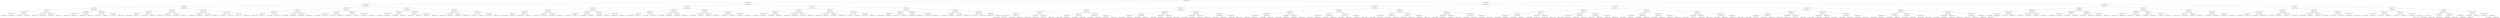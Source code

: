 digraph G{
668868678 [label="Node{data=[3698, 3698]}"]
668868678 -> 1250362225
1250362225 [label="Node{data=[3305, 3305]}"]
1250362225 -> 1136629003
1136629003 [label="Node{data=[2747, 2747]}"]
1136629003 -> 1927884209
1927884209 [label="Node{data=[2594, 2594]}"]
1927884209 -> 618921914
618921914 [label="Node{data=[2578, 2578]}"]
618921914 -> 1452141788
1452141788 [label="Node{data=[2570, 2570]}"]
1452141788 -> 1764043979
1764043979 [label="Node{data=[2566, 2566]}"]
1764043979 -> 1377435899
1377435899 [label="Node{data=[2564, 2564]}"]
1377435899 -> 1765747501
1765747501 [label="Node{data=[2563, 2563]}"]
1377435899 -> 1349374426
1349374426 [label="Node{data=[2565, 2565]}"]
1764043979 -> 275704936
275704936 [label="Node{data=[2568, 2568]}"]
275704936 -> 309406534
309406534 [label="Node{data=[2567, 2567]}"]
275704936 -> 34016358
34016358 [label="Node{data=[2569, 2569]}"]
1452141788 -> 1020980989
1020980989 [label="Node{data=[2574, 2574]}"]
1020980989 -> 1538279586
1538279586 [label="Node{data=[2572, 2572]}"]
1538279586 -> 1073771401
1073771401 [label="Node{data=[2571, 2571]}"]
1538279586 -> 2052994003
2052994003 [label="Node{data=[2573, 2573]}"]
1020980989 -> 286820195
286820195 [label="Node{data=[2576, 2576]}"]
286820195 -> 1211377850
1211377850 [label="Node{data=[2575, 2575]}"]
286820195 -> 191600142
191600142 [label="Node{data=[2577, 2577]}"]
618921914 -> 10550299
10550299 [label="Node{data=[2586, 2586]}"]
10550299 -> 1431716083
1431716083 [label="Node{data=[2582, 2582]}"]
1431716083 -> 1011798811
1011798811 [label="Node{data=[2580, 2580]}"]
1011798811 -> 1807939962
1807939962 [label="Node{data=[2579, 2579]}"]
1011798811 -> 1820688445
1820688445 [label="Node{data=[2581, 2581]}"]
1431716083 -> 196285574
196285574 [label="Node{data=[2584, 2584]}"]
196285574 -> 1102043360
1102043360 [label="Node{data=[2583, 2583]}"]
196285574 -> 1029369990
1029369990 [label="Node{data=[2585, 2585]}"]
10550299 -> 2099121016
2099121016 [label="Node{data=[2590, 2590]}"]
2099121016 -> 1847211897
1847211897 [label="Node{data=[2588, 2588]}"]
1847211897 -> 1364036226
1364036226 [label="Node{data=[2587, 2587]}"]
1847211897 -> 1006214893
1006214893 [label="Node{data=[2589, 2589]}"]
2099121016 -> 909186849
909186849 [label="Node{data=[2592, 2592]}"]
909186849 -> 154099553
154099553 [label="Node{data=[2591, 2591]}"]
909186849 -> 873192796
873192796 [label="Node{data=[2593, 2593]}"]
1927884209 -> 1139942342
1139942342 [label="Node{data=[2683, 2683]}"]
1139942342 -> 2101652614
2101652614 [label="Node{data=[2675, 2675]}"]
2101652614 -> 249770008
249770008 [label="Node{data=[2598, 2598]}"]
249770008 -> 1684602277
1684602277 [label="Node{data=[2596, 2596]}"]
1684602277 -> 920002301
920002301 [label="Node{data=[2595, 2595]}"]
1684602277 -> 1848554557
1848554557 [label="Node{data=[2597, 2597]}"]
249770008 -> 2044340752
2044340752 [label="Node{data=[2600, 2600]}"]
2044340752 -> 1526490459
1526490459 [label="Node{data=[2599, 2599]}"]
2044340752 -> 1557903631
1557903631 [label="Node{data=[2669, 2669]}"]
2101652614 -> 1196384757
1196384757 [label="Node{data=[2679, 2679]}"]
1196384757 -> 1877821862
1877821862 [label="Node{data=[2677, 2677]}"]
1877821862 -> 1451372477
1451372477 [label="Node{data=[2676, 2676]}"]
1877821862 -> 1460725667
1460725667 [label="Node{data=[2678, 2678]}"]
1196384757 -> 1802265725
1802265725 [label="Node{data=[2681, 2681]}"]
1802265725 -> 1858711759
1858711759 [label="Node{data=[2680, 2680]}"]
1802265725 -> 703694188
703694188 [label="Node{data=[2682, 2682]}"]
1139942342 -> 2030846478
2030846478 [label="Node{data=[2739, 2739]}"]
2030846478 -> 1900777182
1900777182 [label="Node{data=[2687, 2687]}"]
1900777182 -> 1378289648
1378289648 [label="Node{data=[2685, 2685]}"]
1378289648 -> 2010657341
2010657341 [label="Node{data=[2684, 2684]}"]
1378289648 -> 1826558714
1826558714 [label="Node{data=[2686, 2686]}"]
1900777182 -> 1104108737
1104108737 [label="Node{data=[2737, 2737]}"]
1104108737 -> 733858703
733858703 [label="Node{data=[2688, 2688]}"]
1104108737 -> 490888479
490888479 [label="Node{data=[2738, 2738]}"]
2030846478 -> 161399951
161399951 [label="Node{data=[2743, 2743]}"]
161399951 -> 848082985
848082985 [label="Node{data=[2741, 2741]}"]
848082985 -> 2007559236
2007559236 [label="Node{data=[2740, 2740]}"]
848082985 -> 2022571275
2022571275 [label="Node{data=[2742, 2742]}"]
161399951 -> 130610217
130610217 [label="Node{data=[2745, 2745]}"]
130610217 -> 1355962633
1355962633 [label="Node{data=[2744, 2744]}"]
130610217 -> 1621640603
1621640603 [label="Node{data=[2746, 2746]}"]
1136629003 -> 2010810656
2010810656 [label="Node{data=[3046, 3046]}"]
2010810656 -> 930304590
930304590 [label="Node{data=[2907, 2907]}"]
930304590 -> 1965772728
1965772728 [label="Node{data=[2805, 2805]}"]
1965772728 -> 1468876827
1468876827 [label="Node{data=[2751, 2751]}"]
1468876827 -> 1958561859
1958561859 [label="Node{data=[2749, 2749]}"]
1958561859 -> 1500612024
1500612024 [label="Node{data=[2748, 2748]}"]
1958561859 -> 1988646817
1988646817 [label="Node{data=[2750, 2750]}"]
1468876827 -> 1274549499
1274549499 [label="Node{data=[2753, 2753]}"]
1274549499 -> 1436136087
1436136087 [label="Node{data=[2752, 2752]}"]
1274549499 -> 1094105
1094105 [label="Node{data=[2754, 2754]}"]
1965772728 -> 881974053
881974053 [label="Node{data=[2886, 2886]}"]
881974053 -> 1061510784
1061510784 [label="Node{data=[2865, 2865]}"]
1061510784 -> 659578613
659578613 [label="Node{data=[2836, 2836]}"]
1061510784 -> 575389119
575389119 [label="Node{data=[2868, 2868]}"]
881974053 -> 406393376
406393376 [label="Node{data=[2905, 2905]}"]
406393376 -> 228454137
228454137 [label="Node{data=[2890, 2890]}"]
406393376 -> 681553481
681553481 [label="Node{data=[2906, 2906]}"]
930304590 -> 1472612512
1472612512 [label="Node{data=[2915, 2915]}"]
1472612512 -> 121563242
121563242 [label="Node{data=[2911, 2911]}"]
121563242 -> 1706439762
1706439762 [label="Node{data=[2909, 2909]}"]
1706439762 -> 814621515
814621515 [label="Node{data=[2908, 2908]}"]
1706439762 -> 1441328818
1441328818 [label="Node{data=[2910, 2910]}"]
121563242 -> 635777501
635777501 [label="Node{data=[2913, 2913]}"]
635777501 -> 1906677143
1906677143 [label="Node{data=[2912, 2912]}"]
635777501 -> 812672147
812672147 [label="Node{data=[2914, 2914]}"]
1472612512 -> 578785617
578785617 [label="Node{data=[2919, 2919]}"]
578785617 -> 781723418
781723418 [label="Node{data=[2917, 2917]}"]
781723418 -> 1934366323
1934366323 [label="Node{data=[2916, 2916]}"]
781723418 -> 1076605045
1076605045 [label="Node{data=[2918, 2918]}"]
578785617 -> 503338040
503338040 [label="Node{data=[3014, 3014]}"]
503338040 -> 1909395477
1909395477 [label="Node{data=[2977, 2977]}"]
503338040 -> 1646493649
1646493649 [label="Node{data=[3028, 3028]}"]
2010810656 -> 2140591096
2140591096 [label="Node{data=[3227, 3227]}"]
2140591096 -> 1672214950
1672214950 [label="Node{data=[3219, 3219]}"]
1672214950 -> 1785528958
1785528958 [label="Node{data=[3109, 3109]}"]
1785528958 -> 323564821
323564821 [label="Node{data=[3088, 3088]}"]
323564821 -> 1510550935
1510550935 [label="Node{data=[3056, 3056]}"]
323564821 -> 1716750777
1716750777 [label="Node{data=[3108, 3108]}"]
1785528958 -> 1689192959
1689192959 [label="Node{data=[3217, 3217]}"]
1689192959 -> 1041525218
1041525218 [label="Node{data=[3169, 3169]}"]
1689192959 -> 761433634
761433634 [label="Node{data=[3218, 3218]}"]
1672214950 -> 1468449910
1468449910 [label="Node{data=[3223, 3223]}"]
1468449910 -> 1274732424
1274732424 [label="Node{data=[3221, 3221]}"]
1274732424 -> 1455219820
1455219820 [label="Node{data=[3220, 3220]}"]
1274732424 -> 1863742215
1863742215 [label="Node{data=[3222, 3222]}"]
1468449910 -> 248688615
248688615 [label="Node{data=[3225, 3225]}"]
248688615 -> 331953962
331953962 [label="Node{data=[3224, 3224]}"]
248688615 -> 577187515
577187515 [label="Node{data=[3226, 3226]}"]
2140591096 -> 2117463995
2117463995 [label="Node{data=[3235, 3235]}"]
2117463995 -> 1694747149
1694747149 [label="Node{data=[3231, 3231]}"]
1694747149 -> 1059705312
1059705312 [label="Node{data=[3229, 3229]}"]
1059705312 -> 606089800
606089800 [label="Node{data=[3228, 3228]}"]
1059705312 -> 1966688576
1966688576 [label="Node{data=[3230, 3230]}"]
1694747149 -> 236041800
236041800 [label="Node{data=[3233, 3233]}"]
236041800 -> 2143731899
2143731899 [label="Node{data=[3232, 3232]}"]
236041800 -> 1515261817
1515261817 [label="Node{data=[3234, 3234]}"]
2117463995 -> 1704803898
1704803898 [label="Node{data=[3275, 3275]}"]
1704803898 -> 1723692855
1723692855 [label="Node{data=[3237, 3237]}"]
1723692855 -> 792174659
792174659 [label="Node{data=[3236, 3236]}"]
1723692855 -> 2110736411
2110736411 [label="Node{data=[3238, 3238]}"]
1704803898 -> 1907348854
1907348854 [label="Node{data=[3303, 3303]}"]
1907348854 -> 2082865339
2082865339 [label="Node{data=[3302, 3302]}"]
1907348854 -> 1853981380
1853981380 [label="Node{data=[3304, 3304]}"]
1250362225 -> 1770619039
1770619039 [label="Node{data=[3554, 3554]}"]
1770619039 -> 1711467709
1711467709 [label="Node{data=[3442, 3442]}"]
1711467709 -> 711789342
711789342 [label="Node{data=[3371, 3371]}"]
711789342 -> 1209543477
1209543477 [label="Node{data=[3313, 3313]}"]
1209543477 -> 1840306129
1840306129 [label="Node{data=[3309, 3309]}"]
1840306129 -> 472299998
472299998 [label="Node{data=[3307, 3307]}"]
472299998 -> 1590781119
1590781119 [label="Node{data=[3306, 3306]}"]
472299998 -> 1461300691
1461300691 [label="Node{data=[3308, 3308]}"]
1840306129 -> 1023207102
1023207102 [label="Node{data=[3311, 3311]}"]
1023207102 -> 364724406
364724406 [label="Node{data=[3310, 3310]}"]
1023207102 -> 1083980322
1083980322 [label="Node{data=[3312, 3312]}"]
1209543477 -> 1525772503
1525772503 [label="Node{data=[3317, 3317]}"]
1525772503 -> 31695905
31695905 [label="Node{data=[3315, 3315]}"]
31695905 -> 2116353115
2116353115 [label="Node{data=[3314, 3314]}"]
31695905 -> 1606976663
1606976663 [label="Node{data=[3316, 3316]}"]
1525772503 -> 242102385
242102385 [label="Node{data=[3369, 3369]}"]
242102385 -> 305155889
305155889 [label="Node{data=[3368, 3368]}"]
242102385 -> 1261416200
1261416200 [label="Node{data=[3370, 3370]}"]
711789342 -> 1356359366
1356359366 [label="Node{data=[3379, 3379]}"]
1356359366 -> 801777940
801777940 [label="Node{data=[3375, 3375]}"]
801777940 -> 1058251291
1058251291 [label="Node{data=[3373, 3373]}"]
1058251291 -> 166858014
166858014 [label="Node{data=[3372, 3372]}"]
1058251291 -> 437236912
437236912 [label="Node{data=[3374, 3374]}"]
801777940 -> 1693695084
1693695084 [label="Node{data=[3377, 3377]}"]
1693695084 -> 1188219283
1188219283 [label="Node{data=[3376, 3376]}"]
1693695084 -> 1607575210
1607575210 [label="Node{data=[3378, 3378]}"]
1356359366 -> 941368276
941368276 [label="Node{data=[3438, 3438]}"]
941368276 -> 1106638951
1106638951 [label="Node{data=[3396, 3396]}"]
1106638951 -> 297484187
297484187 [label="Node{data=[3380, 3380]}"]
1106638951 -> 1124941808
1124941808 [label="Node{data=[3424, 3424]}"]
941368276 -> 441886406
441886406 [label="Node{data=[3440, 3440]}"]
441886406 -> 1955480363
1955480363 [label="Node{data=[3439, 3439]}"]
441886406 -> 1015147974
1015147974 [label="Node{data=[3441, 3441]}"]
1711467709 -> 383362841
383362841 [label="Node{data=[3458, 3458]}"]
383362841 -> 966149010
966149010 [label="Node{data=[3450, 3450]}"]
966149010 -> 1057478800
1057478800 [label="Node{data=[3446, 3446]}"]
1057478800 -> 215743851
215743851 [label="Node{data=[3444, 3444]}"]
215743851 -> 1466000006
1466000006 [label="Node{data=[3443, 3443]}"]
215743851 -> 1558192427
1558192427 [label="Node{data=[3445, 3445]}"]
1057478800 -> 1570939263
1570939263 [label="Node{data=[3448, 3448]}"]
1570939263 -> 247545605
247545605 [label="Node{data=[3447, 3447]}"]
1570939263 -> 1382553865
1382553865 [label="Node{data=[3449, 3449]}"]
966149010 -> 257725206
257725206 [label="Node{data=[3454, 3454]}"]
257725206 -> 1203593947
1203593947 [label="Node{data=[3452, 3452]}"]
1203593947 -> 1082344510
1082344510 [label="Node{data=[3451, 3451]}"]
1203593947 -> 1387380086
1387380086 [label="Node{data=[3453, 3453]}"]
257725206 -> 966672405
966672405 [label="Node{data=[3456, 3456]}"]
966672405 -> 362370631
362370631 [label="Node{data=[3455, 3455]}"]
966672405 -> 1331778174
1331778174 [label="Node{data=[3457, 3457]}"]
383362841 -> 274996457
274996457 [label="Node{data=[3520, 3520]}"]
274996457 -> 1529968664
1529968664 [label="Node{data=[3462, 3462]}"]
1529968664 -> 71644759
71644759 [label="Node{data=[3460, 3460]}"]
71644759 -> 1098016259
1098016259 [label="Node{data=[3459, 3459]}"]
71644759 -> 1900128656
1900128656 [label="Node{data=[3461, 3461]}"]
1529968664 -> 560000536
560000536 [label="Node{data=[3484, 3484]}"]
560000536 -> 213550061
213550061 [label="Node{data=[3463, 3463]}"]
560000536 -> 1588243975
1588243975 [label="Node{data=[3496, 3496]}"]
274996457 -> 584814955
584814955 [label="Node{data=[3550, 3550]}"]
584814955 -> 74300166
74300166 [label="Node{data=[3548, 3548]}"]
74300166 -> 1553003917
1553003917 [label="Node{data=[3547, 3547]}"]
74300166 -> 1472311950
1472311950 [label="Node{data=[3549, 3549]}"]
584814955 -> 703541716
703541716 [label="Node{data=[3552, 3552]}"]
703541716 -> 1077090916
1077090916 [label="Node{data=[3551, 3551]}"]
703541716 -> 466920306
466920306 [label="Node{data=[3553, 3553]}"]
1770619039 -> 1096496964
1096496964 [label="Node{data=[3635, 3635]}"]
1096496964 -> 300605226
300605226 [label="Node{data=[3619, 3619]}"]
300605226 -> 1230112585
1230112585 [label="Node{data=[3562, 3562]}"]
1230112585 -> 1998844450
1998844450 [label="Node{data=[3558, 3558]}"]
1998844450 -> 1876564629
1876564629 [label="Node{data=[3556, 3556]}"]
1876564629 -> 680434635
680434635 [label="Node{data=[3555, 3555]}"]
1876564629 -> 1899997660
1899997660 [label="Node{data=[3557, 3557]}"]
1998844450 -> 426112827
426112827 [label="Node{data=[3560, 3560]}"]
426112827 -> 643061808
643061808 [label="Node{data=[3559, 3559]}"]
426112827 -> 2061033458
2061033458 [label="Node{data=[3561, 3561]}"]
1230112585 -> 1982195772
1982195772 [label="Node{data=[3585, 3585]}"]
1982195772 -> 1078920684
1078920684 [label="Node{data=[3564, 3564]}"]
1078920684 -> 1155416077
1155416077 [label="Node{data=[3563, 3563]}"]
1078920684 -> 2017796139
2017796139 [label="Node{data=[3582, 3582]}"]
1982195772 -> 569922327
569922327 [label="Node{data=[3617, 3617]}"]
569922327 -> 429937313
429937313 [label="Node{data=[3608, 3608]}"]
569922327 -> 801679280
801679280 [label="Node{data=[3618, 3618]}"]
300605226 -> 2120060442
2120060442 [label="Node{data=[3627, 3627]}"]
2120060442 -> 501090861
501090861 [label="Node{data=[3623, 3623]}"]
501090861 -> 116422253
116422253 [label="Node{data=[3621, 3621]}"]
116422253 -> 1827648548
1827648548 [label="Node{data=[3620, 3620]}"]
116422253 -> 2119224061
2119224061 [label="Node{data=[3622, 3622]}"]
501090861 -> 330446968
330446968 [label="Node{data=[3625, 3625]}"]
330446968 -> 385120125
385120125 [label="Node{data=[3624, 3624]}"]
330446968 -> 128696083
128696083 [label="Node{data=[3626, 3626]}"]
2120060442 -> 2144635449
2144635449 [label="Node{data=[3631, 3631]}"]
2144635449 -> 2108103747
2108103747 [label="Node{data=[3629, 3629]}"]
2108103747 -> 1222497045
1222497045 [label="Node{data=[3628, 3628]}"]
2108103747 -> 307543610
307543610 [label="Node{data=[3630, 3630]}"]
2144635449 -> 1233812235
1233812235 [label="Node{data=[3633, 3633]}"]
1233812235 -> 201995133
201995133 [label="Node{data=[3632, 3632]}"]
1233812235 -> 711531666
711531666 [label="Node{data=[3634, 3634]}"]
1096496964 -> 494649995
494649995 [label="Node{data=[3682, 3682]}"]
494649995 -> 120827916
120827916 [label="Node{data=[3674, 3674]}"]
120827916 -> 1518336588
1518336588 [label="Node{data=[3670, 3670]}"]
1518336588 -> 940630045
940630045 [label="Node{data=[3646, 3646]}"]
940630045 -> 2075922958
2075922958 [label="Node{data=[3636, 3636]}"]
940630045 -> 1637183141
1637183141 [label="Node{data=[3660, 3660]}"]
1518336588 -> 1142773057
1142773057 [label="Node{data=[3672, 3672]}"]
1142773057 -> 2075280855
2075280855 [label="Node{data=[3671, 3671]}"]
1142773057 -> 1619334349
1619334349 [label="Node{data=[3673, 3673]}"]
120827916 -> 716156478
716156478 [label="Node{data=[3678, 3678]}"]
716156478 -> 79053175
79053175 [label="Node{data=[3676, 3676]}"]
79053175 -> 1833119947
1833119947 [label="Node{data=[3675, 3675]}"]
79053175 -> 631796434
631796434 [label="Node{data=[3677, 3677]}"]
716156478 -> 1914828295
1914828295 [label="Node{data=[3680, 3680]}"]
1914828295 -> 1152040141
1152040141 [label="Node{data=[3679, 3679]}"]
1914828295 -> 815471099
815471099 [label="Node{data=[3681, 3681]}"]
494649995 -> 1455674328
1455674328 [label="Node{data=[3690, 3690]}"]
1455674328 -> 724539081
724539081 [label="Node{data=[3686, 3686]}"]
724539081 -> 980556725
980556725 [label="Node{data=[3684, 3684]}"]
980556725 -> 1380882881
1380882881 [label="Node{data=[3683, 3683]}"]
980556725 -> 450612547
450612547 [label="Node{data=[3685, 3685]}"]
724539081 -> 1301645583
1301645583 [label="Node{data=[3688, 3688]}"]
1301645583 -> 1729137851
1729137851 [label="Node{data=[3687, 3687]}"]
1301645583 -> 1094091017
1094091017 [label="Node{data=[3689, 3689]}"]
1455674328 -> 88337849
88337849 [label="Node{data=[3694, 3694]}"]
88337849 -> 1694487023
1694487023 [label="Node{data=[3692, 3692]}"]
1694487023 -> 132770975
132770975 [label="Node{data=[3691, 3691]}"]
1694487023 -> 1914833826
1914833826 [label="Node{data=[3693, 3693]}"]
88337849 -> 1754664570
1754664570 [label="Node{data=[3696, 3696]}"]
1754664570 -> 1929169454
1929169454 [label="Node{data=[3695, 3695]}"]
1754664570 -> 985222650
985222650 [label="Node{data=[3697, 3697]}"]
668868678 -> 1487154708
1487154708 [label="Node{data=[5482, 5482]}"]
1487154708 -> 1646244
1646244 [label="Node{data=[3949, 3949]}"]
1646244 -> 346032435
346032435 [label="Node{data=[3850, 3850]}"]
346032435 -> 1686520000
1686520000 [label="Node{data=[3818, 3818]}"]
1686520000 -> 489359050
489359050 [label="Node{data=[3798, 3798]}"]
489359050 -> 1427097589
1427097589 [label="Node{data=[3706, 3706]}"]
1427097589 -> 1106425334
1106425334 [label="Node{data=[3702, 3702]}"]
1106425334 -> 396655944
396655944 [label="Node{data=[3700, 3700]}"]
396655944 -> 1383867424
1383867424 [label="Node{data=[3699, 3699]}"]
396655944 -> 2036822517
2036822517 [label="Node{data=[3701, 3701]}"]
1106425334 -> 770582058
770582058 [label="Node{data=[3704, 3704]}"]
770582058 -> 420757730
420757730 [label="Node{data=[3703, 3703]}"]
770582058 -> 721042116
721042116 [label="Node{data=[3705, 3705]}"]
1427097589 -> 1750081207
1750081207 [label="Node{data=[3794, 3794]}"]
1750081207 -> 877898465
877898465 [label="Node{data=[3747, 3747]}"]
877898465 -> 268169177
268169177 [label="Node{data=[3736, 3736]}"]
877898465 -> 1957480696
1957480696 [label="Node{data=[3783, 3783]}"]
1750081207 -> 476173692
476173692 [label="Node{data=[3796, 3796]}"]
476173692 -> 902586547
902586547 [label="Node{data=[3795, 3795]}"]
476173692 -> 1696187636
1696187636 [label="Node{data=[3797, 3797]}"]
489359050 -> 2002791335
2002791335 [label="Node{data=[3806, 3806]}"]
2002791335 -> 1698220546
1698220546 [label="Node{data=[3802, 3802]}"]
1698220546 -> 866645998
866645998 [label="Node{data=[3800, 3800]}"]
866645998 -> 405973770
405973770 [label="Node{data=[3799, 3799]}"]
866645998 -> 1861850808
1861850808 [label="Node{data=[3801, 3801]}"]
1698220546 -> 1295133119
1295133119 [label="Node{data=[3804, 3804]}"]
1295133119 -> 1093054320
1093054320 [label="Node{data=[3803, 3803]}"]
1295133119 -> 1279338149
1279338149 [label="Node{data=[3805, 3805]}"]
2002791335 -> 1856972227
1856972227 [label="Node{data=[3810, 3810]}"]
1856972227 -> 848070264
848070264 [label="Node{data=[3808, 3808]}"]
848070264 -> 1176892022
1176892022 [label="Node{data=[3807, 3807]}"]
848070264 -> 60067865
60067865 [label="Node{data=[3809, 3809]}"]
1856972227 -> 335686805
335686805 [label="Node{data=[3812, 3812]}"]
335686805 -> 1122752299
1122752299 [label="Node{data=[3811, 3811]}"]
335686805 -> 733227842
733227842 [label="Node{data=[3817, 3817]}"]
1686520000 -> 201814645
201814645 [label="Node{data=[3834, 3834]}"]
201814645 -> 157585892
157585892 [label="Node{data=[3826, 3826]}"]
157585892 -> 355093868
355093868 [label="Node{data=[3822, 3822]}"]
355093868 -> 533633712
533633712 [label="Node{data=[3820, 3820]}"]
533633712 -> 678287334
678287334 [label="Node{data=[3819, 3819]}"]
533633712 -> 95127742
95127742 [label="Node{data=[3821, 3821]}"]
355093868 -> 1118692426
1118692426 [label="Node{data=[3824, 3824]}"]
1118692426 -> 702410165
702410165 [label="Node{data=[3823, 3823]}"]
1118692426 -> 1867111823
1867111823 [label="Node{data=[3825, 3825]}"]
157585892 -> 922633888
922633888 [label="Node{data=[3830, 3830]}"]
922633888 -> 459045761
459045761 [label="Node{data=[3828, 3828]}"]
459045761 -> 1563069722
1563069722 [label="Node{data=[3827, 3827]}"]
459045761 -> 2091816597
2091816597 [label="Node{data=[3829, 3829]}"]
922633888 -> 950076646
950076646 [label="Node{data=[3832, 3832]}"]
950076646 -> 1088024576
1088024576 [label="Node{data=[3831, 3831]}"]
950076646 -> 1225979740
1225979740 [label="Node{data=[3833, 3833]}"]
201814645 -> 1098963669
1098963669 [label="Node{data=[3842, 3842]}"]
1098963669 -> 1899393079
1899393079 [label="Node{data=[3838, 3838]}"]
1899393079 -> 2120271841
2120271841 [label="Node{data=[3836, 3836]}"]
2120271841 -> 538339174
538339174 [label="Node{data=[3835, 3835]}"]
2120271841 -> 1736918979
1736918979 [label="Node{data=[3837, 3837]}"]
1899393079 -> 628237516
628237516 [label="Node{data=[3840, 3840]}"]
628237516 -> 1574281292
1574281292 [label="Node{data=[3839, 3839]}"]
628237516 -> 1315688903
1315688903 [label="Node{data=[3841, 3841]}"]
1098963669 -> 319762070
319762070 [label="Node{data=[3846, 3846]}"]
319762070 -> 661601407
661601407 [label="Node{data=[3844, 3844]}"]
661601407 -> 1464348446
1464348446 [label="Node{data=[3843, 3843]}"]
661601407 -> 1195194841
1195194841 [label="Node{data=[3845, 3845]}"]
319762070 -> 757912630
757912630 [label="Node{data=[3848, 3848]}"]
757912630 -> 1946065192
1946065192 [label="Node{data=[3847, 3847]}"]
757912630 -> 1700296854
1700296854 [label="Node{data=[3849, 3849]}"]
346032435 -> 1258645013
1258645013 [label="Node{data=[3917, 3917]}"]
1258645013 -> 12813863
12813863 [label="Node{data=[3866, 3866]}"]
12813863 -> 125003982
125003982 [label="Node{data=[3858, 3858]}"]
125003982 -> 566832254
566832254 [label="Node{data=[3854, 3854]}"]
566832254 -> 1100792732
1100792732 [label="Node{data=[3852, 3852]}"]
1100792732 -> 1567790902
1567790902 [label="Node{data=[3851, 3851]}"]
1100792732 -> 1096524110
1096524110 [label="Node{data=[3853, 3853]}"]
566832254 -> 689557447
689557447 [label="Node{data=[3856, 3856]}"]
689557447 -> 247359835
247359835 [label="Node{data=[3855, 3855]}"]
689557447 -> 1195148445
1195148445 [label="Node{data=[3857, 3857]}"]
125003982 -> 1534135525
1534135525 [label="Node{data=[3862, 3862]}"]
1534135525 -> 1022465979
1022465979 [label="Node{data=[3860, 3860]}"]
1022465979 -> 1106822607
1106822607 [label="Node{data=[3859, 3859]}"]
1022465979 -> 1648605441
1648605441 [label="Node{data=[3861, 3861]}"]
1534135525 -> 830904200
830904200 [label="Node{data=[3864, 3864]}"]
830904200 -> 33198668
33198668 [label="Node{data=[3863, 3863]}"]
830904200 -> 111933697
111933697 [label="Node{data=[3865, 3865]}"]
12813863 -> 2044711780
2044711780 [label="Node{data=[3909, 3909]}"]
2044711780 -> 2095067392
2095067392 [label="Node{data=[3870, 3870]}"]
2095067392 -> 694002722
694002722 [label="Node{data=[3868, 3868]}"]
694002722 -> 1894196217
1894196217 [label="Node{data=[3867, 3867]}"]
694002722 -> 1998887538
1998887538 [label="Node{data=[3869, 3869]}"]
2095067392 -> 171040167
171040167 [label="Node{data=[3907, 3907]}"]
171040167 -> 1309213815
1309213815 [label="Node{data=[3871, 3871]}"]
171040167 -> 129502884
129502884 [label="Node{data=[3908, 3908]}"]
2044711780 -> 1419567915
1419567915 [label="Node{data=[3913, 3913]}"]
1419567915 -> 1346687226
1346687226 [label="Node{data=[3911, 3911]}"]
1346687226 -> 1458064441
1458064441 [label="Node{data=[3910, 3910]}"]
1346687226 -> 291681646
291681646 [label="Node{data=[3912, 3912]}"]
1419567915 -> 575969746
575969746 [label="Node{data=[3915, 3915]}"]
575969746 -> 1424055906
1424055906 [label="Node{data=[3914, 3914]}"]
575969746 -> 1090279747
1090279747 [label="Node{data=[3916, 3916]}"]
1258645013 -> 1152470519
1152470519 [label="Node{data=[3933, 3933]}"]
1152470519 -> 1118688954
1118688954 [label="Node{data=[3925, 3925]}"]
1118688954 -> 484545219
484545219 [label="Node{data=[3921, 3921]}"]
484545219 -> 1056306781
1056306781 [label="Node{data=[3919, 3919]}"]
1056306781 -> 1894107777
1894107777 [label="Node{data=[3918, 3918]}"]
1056306781 -> 1548868129
1548868129 [label="Node{data=[3920, 3920]}"]
484545219 -> 1287011554
1287011554 [label="Node{data=[3923, 3923]}"]
1287011554 -> 1574988855
1574988855 [label="Node{data=[3922, 3922]}"]
1287011554 -> 51320008
51320008 [label="Node{data=[3924, 3924]}"]
1118688954 -> 1373455962
1373455962 [label="Node{data=[3929, 3929]}"]
1373455962 -> 745615791
745615791 [label="Node{data=[3927, 3927]}"]
745615791 -> 1924035010
1924035010 [label="Node{data=[3926, 3926]}"]
745615791 -> 159158795
159158795 [label="Node{data=[3928, 3928]}"]
1373455962 -> 841546472
841546472 [label="Node{data=[3931, 3931]}"]
841546472 -> 401688907
401688907 [label="Node{data=[3930, 3930]}"]
841546472 -> 374344214
374344214 [label="Node{data=[3932, 3932]}"]
1152470519 -> 2077310493
2077310493 [label="Node{data=[3941, 3941]}"]
2077310493 -> 240870453
240870453 [label="Node{data=[3937, 3937]}"]
240870453 -> 327016356
327016356 [label="Node{data=[3935, 3935]}"]
327016356 -> 90924903
90924903 [label="Node{data=[3934, 3934]}"]
327016356 -> 2000195585
2000195585 [label="Node{data=[3936, 3936]}"]
240870453 -> 571942943
571942943 [label="Node{data=[3939, 3939]}"]
571942943 -> 1600803590
1600803590 [label="Node{data=[3938, 3938]}"]
571942943 -> 23349203
23349203 [label="Node{data=[3940, 3940]}"]
2077310493 -> 846165862
846165862 [label="Node{data=[3945, 3945]}"]
846165862 -> 698611428
698611428 [label="Node{data=[3943, 3943]}"]
698611428 -> 618427061
618427061 [label="Node{data=[3942, 3942]}"]
698611428 -> 119927586
119927586 [label="Node{data=[3944, 3944]}"]
846165862 -> 1320710375
1320710375 [label="Node{data=[3947, 3947]}"]
1320710375 -> 2015013634
2015013634 [label="Node{data=[3946, 3946]}"]
1320710375 -> 1066678126
1066678126 [label="Node{data=[3948, 3948]}"]
1646244 -> 394297181
394297181 [label="Node{data=[4254, 4254]}"]
394297181 -> 447875586
447875586 [label="Node{data=[4034, 4034]}"]
447875586 -> 928903405
928903405 [label="Node{data=[4018, 4018]}"]
928903405 -> 694980143
694980143 [label="Node{data=[3957, 3957]}"]
694980143 -> 1023571656
1023571656 [label="Node{data=[3953, 3953]}"]
1023571656 -> 929732976
929732976 [label="Node{data=[3951, 3951]}"]
929732976 -> 1877532136
1877532136 [label="Node{data=[3950, 3950]}"]
929732976 -> 574110668
574110668 [label="Node{data=[3952, 3952]}"]
1023571656 -> 203599221
203599221 [label="Node{data=[3955, 3955]}"]
203599221 -> 1876956312
1876956312 [label="Node{data=[3954, 3954]}"]
203599221 -> 1187939089
1187939089 [label="Node{data=[3956, 3956]}"]
694980143 -> 625686111
625686111 [label="Node{data=[4014, 4014]}"]
625686111 -> 1008434822
1008434822 [label="Node{data=[4004, 4004]}"]
1008434822 -> 1395714377
1395714377 [label="Node{data=[3980, 3980]}"]
1008434822 -> 1641299509
1641299509 [label="Node{data=[4013, 4013]}"]
625686111 -> 491849118
491849118 [label="Node{data=[4016, 4016]}"]
491849118 -> 2052696060
2052696060 [label="Node{data=[4015, 4015]}"]
491849118 -> 787964767
787964767 [label="Node{data=[4017, 4017]}"]
928903405 -> 1846727970
1846727970 [label="Node{data=[4026, 4026]}"]
1846727970 -> 2079998091
2079998091 [label="Node{data=[4022, 4022]}"]
2079998091 -> 1286303311
1286303311 [label="Node{data=[4020, 4020]}"]
1286303311 -> 1507004702
1507004702 [label="Node{data=[4019, 4019]}"]
1286303311 -> 554726595
554726595 [label="Node{data=[4021, 4021]}"]
2079998091 -> 138905202
138905202 [label="Node{data=[4024, 4024]}"]
138905202 -> 529090595
529090595 [label="Node{data=[4023, 4023]}"]
138905202 -> 1586753837
1586753837 [label="Node{data=[4025, 4025]}"]
1846727970 -> 2080841808
2080841808 [label="Node{data=[4030, 4030]}"]
2080841808 -> 1212632500
1212632500 [label="Node{data=[4028, 4028]}"]
1212632500 -> 500882639
500882639 [label="Node{data=[4027, 4027]}"]
1212632500 -> 1543593152
1543593152 [label="Node{data=[4029, 4029]}"]
2080841808 -> 423748272
423748272 [label="Node{data=[4032, 4032]}"]
423748272 -> 1796814529
1796814529 [label="Node{data=[4031, 4031]}"]
423748272 -> 552514505
552514505 [label="Node{data=[4033, 4033]}"]
447875586 -> 1994329160
1994329160 [label="Node{data=[4208, 4208]}"]
1994329160 -> 1612522561
1612522561 [label="Node{data=[4042, 4042]}"]
1612522561 -> 1116780989
1116780989 [label="Node{data=[4038, 4038]}"]
1116780989 -> 397753053
397753053 [label="Node{data=[4036, 4036]}"]
397753053 -> 419875119
419875119 [label="Node{data=[4035, 4035]}"]
397753053 -> 280025442
280025442 [label="Node{data=[4037, 4037]}"]
1116780989 -> 1462421400
1462421400 [label="Node{data=[4040, 4040]}"]
1462421400 -> 1777826930
1777826930 [label="Node{data=[4039, 4039]}"]
1462421400 -> 1184341970
1184341970 [label="Node{data=[4041, 4041]}"]
1612522561 -> 1358575019
1358575019 [label="Node{data=[4046, 4046]}"]
1358575019 -> 1374502443
1374502443 [label="Node{data=[4044, 4044]}"]
1374502443 -> 61594760
61594760 [label="Node{data=[4043, 4043]}"]
1374502443 -> 2042145312
2042145312 [label="Node{data=[4045, 4045]}"]
1358575019 -> 2028900305
2028900305 [label="Node{data=[4048, 4048]}"]
2028900305 -> 1078651521
1078651521 [label="Node{data=[4047, 4047]}"]
2028900305 -> 500707740
500707740 [label="Node{data=[4197, 4197]}"]
1994329160 -> 554525101
554525101 [label="Node{data=[4246, 4246]}"]
554525101 -> 756146778
756146778 [label="Node{data=[4242, 4242]}"]
756146778 -> 974658459
974658459 [label="Node{data=[4240, 4240]}"]
974658459 -> 1712363925
1712363925 [label="Node{data=[4239, 4239]}"]
974658459 -> 752524531
752524531 [label="Node{data=[4241, 4241]}"]
756146778 -> 242989056
242989056 [label="Node{data=[4244, 4244]}"]
242989056 -> 1950727831
1950727831 [label="Node{data=[4243, 4243]}"]
242989056 -> 377179579
377179579 [label="Node{data=[4245, 4245]}"]
554525101 -> 1849587331
1849587331 [label="Node{data=[4250, 4250]}"]
1849587331 -> 1029077244
1029077244 [label="Node{data=[4248, 4248]}"]
1029077244 -> 1681840327
1681840327 [label="Node{data=[4247, 4247]}"]
1029077244 -> 686053230
686053230 [label="Node{data=[4249, 4249]}"]
1849587331 -> 905160351
905160351 [label="Node{data=[4252, 4252]}"]
905160351 -> 996976965
996976965 [label="Node{data=[4251, 4251]}"]
905160351 -> 688305679
688305679 [label="Node{data=[4253, 4253]}"]
394297181 -> 601086822
601086822 [label="Node{data=[5341, 5341]}"]
601086822 -> 196888285
196888285 [label="Node{data=[5325, 5325]}"]
196888285 -> 1438969966
1438969966 [label="Node{data=[5317, 5317]}"]
1438969966 -> 1240371735
1240371735 [label="Node{data=[4258, 4258]}"]
1240371735 -> 1952151719
1952151719 [label="Node{data=[4256, 4256]}"]
1952151719 -> 498614879
498614879 [label="Node{data=[4255, 4255]}"]
1952151719 -> 1863161350
1863161350 [label="Node{data=[4257, 4257]}"]
1240371735 -> 1380896730
1380896730 [label="Node{data=[4277, 4277]}"]
1380896730 -> 2113870708
2113870708 [label="Node{data=[4259, 4259]}"]
1380896730 -> 571081774
571081774 [label="Node{data=[5316, 5316]}"]
1438969966 -> 565451727
565451727 [label="Node{data=[5321, 5321]}"]
565451727 -> 94384188
94384188 [label="Node{data=[5319, 5319]}"]
94384188 -> 110407
110407 [label="Node{data=[5318, 5318]}"]
94384188 -> 1918427165
1918427165 [label="Node{data=[5320, 5320]}"]
565451727 -> 1941174266
1941174266 [label="Node{data=[5323, 5323]}"]
1941174266 -> 2006321248
2006321248 [label="Node{data=[5322, 5322]}"]
1941174266 -> 2053171778
2053171778 [label="Node{data=[5324, 5324]}"]
196888285 -> 1326294299
1326294299 [label="Node{data=[5333, 5333]}"]
1326294299 -> 602773287
602773287 [label="Node{data=[5329, 5329]}"]
602773287 -> 1694453298
1694453298 [label="Node{data=[5327, 5327]}"]
1694453298 -> 422615573
422615573 [label="Node{data=[5326, 5326]}"]
1694453298 -> 1001898325
1001898325 [label="Node{data=[5328, 5328]}"]
602773287 -> 1957440939
1957440939 [label="Node{data=[5331, 5331]}"]
1957440939 -> 1782342610
1782342610 [label="Node{data=[5330, 5330]}"]
1957440939 -> 2000792754
2000792754 [label="Node{data=[5332, 5332]}"]
1326294299 -> 1928951398
1928951398 [label="Node{data=[5337, 5337]}"]
1928951398 -> 1739443431
1739443431 [label="Node{data=[5335, 5335]}"]
1739443431 -> 1854275891
1854275891 [label="Node{data=[5334, 5334]}"]
1739443431 -> 349701229
349701229 [label="Node{data=[5336, 5336]}"]
1928951398 -> 757799638
757799638 [label="Node{data=[5339, 5339]}"]
757799638 -> 610804064
610804064 [label="Node{data=[5338, 5338]}"]
757799638 -> 2050564935
2050564935 [label="Node{data=[5340, 5340]}"]
601086822 -> 781630209
781630209 [label="Node{data=[5387, 5387]}"]
781630209 -> 1528752559
1528752559 [label="Node{data=[5349, 5349]}"]
1528752559 -> 1050189965
1050189965 [label="Node{data=[5345, 5345]}"]
1050189965 -> 218664706
218664706 [label="Node{data=[5343, 5343]}"]
218664706 -> 383611665
383611665 [label="Node{data=[5342, 5342]}"]
218664706 -> 975348724
975348724 [label="Node{data=[5344, 5344]}"]
1050189965 -> 1103491317
1103491317 [label="Node{data=[5347, 5347]}"]
1103491317 -> 150738768
150738768 [label="Node{data=[5346, 5346]}"]
1103491317 -> 1975822501
1975822501 [label="Node{data=[5348, 5348]}"]
1528752559 -> 1524013290
1524013290 [label="Node{data=[5383, 5383]}"]
1524013290 -> 888834333
888834333 [label="Node{data=[5351, 5351]}"]
888834333 -> 1549033029
1549033029 [label="Node{data=[5350, 5350]}"]
888834333 -> 210060522
210060522 [label="Node{data=[5352, 5352]}"]
1524013290 -> 1652198488
1652198488 [label="Node{data=[5385, 5385]}"]
1652198488 -> 36197227
36197227 [label="Node{data=[5384, 5384]}"]
1652198488 -> 2096141085
2096141085 [label="Node{data=[5386, 5386]}"]
781630209 -> 1525955197
1525955197 [label="Node{data=[5434, 5434]}"]
1525955197 -> 1817863479
1817863479 [label="Node{data=[5391, 5391]}"]
1817863479 -> 740933852
740933852 [label="Node{data=[5389, 5389]}"]
740933852 -> 1413076543
1413076543 [label="Node{data=[5388, 5388]}"]
740933852 -> 803547415
803547415 [label="Node{data=[5390, 5390]}"]
1817863479 -> 279548417
279548417 [label="Node{data=[5393, 5393]}"]
279548417 -> 1927581672
1927581672 [label="Node{data=[5392, 5392]}"]
279548417 -> 1760966565
1760966565 [label="Node{data=[5394, 5394]}"]
1525955197 -> 1859978813
1859978813 [label="Node{data=[5478, 5478]}"]
1859978813 -> 842578045
842578045 [label="Node{data=[5476, 5476]}"]
842578045 -> 1685449245
1685449245 [label="Node{data=[5473, 5473]}"]
842578045 -> 1038590505
1038590505 [label="Node{data=[5477, 5477]}"]
1859978813 -> 990750534
990750534 [label="Node{data=[5480, 5480]}"]
990750534 -> 1275136778
1275136778 [label="Node{data=[5479, 5479]}"]
990750534 -> 124728725
124728725 [label="Node{data=[5481, 5481]}"]
1487154708 -> 127482299
127482299 [label="Node{data=[6398, 6398]}"]
127482299 -> 1375242649
1375242649 [label="Node{data=[5546, 5546]}"]
1375242649 -> 358978039
358978039 [label="Node{data=[5498, 5498]}"]
358978039 -> 1800981843
1800981843 [label="Node{data=[5490, 5490]}"]
1800981843 -> 625108322
625108322 [label="Node{data=[5486, 5486]}"]
625108322 -> 820216850
820216850 [label="Node{data=[5484, 5484]}"]
820216850 -> 154161616
154161616 [label="Node{data=[5483, 5483]}"]
820216850 -> 607070192
607070192 [label="Node{data=[5485, 5485]}"]
625108322 -> 317730658
317730658 [label="Node{data=[5488, 5488]}"]
317730658 -> 1050671674
1050671674 [label="Node{data=[5487, 5487]}"]
317730658 -> 891978472
891978472 [label="Node{data=[5489, 5489]}"]
1800981843 -> 1759978266
1759978266 [label="Node{data=[5494, 5494]}"]
1759978266 -> 2080348763
2080348763 [label="Node{data=[5492, 5492]}"]
2080348763 -> 988864820
988864820 [label="Node{data=[5491, 5491]}"]
2080348763 -> 1529612608
1529612608 [label="Node{data=[5493, 5493]}"]
1759978266 -> 176295628
176295628 [label="Node{data=[5496, 5496]}"]
176295628 -> 229138565
229138565 [label="Node{data=[5495, 5495]}"]
176295628 -> 812439877
812439877 [label="Node{data=[5497, 5497]}"]
358978039 -> 187805697
187805697 [label="Node{data=[5538, 5538]}"]
187805697 -> 299838405
299838405 [label="Node{data=[5502, 5502]}"]
299838405 -> 1597885747
1597885747 [label="Node{data=[5500, 5500]}"]
1597885747 -> 164467040
164467040 [label="Node{data=[5499, 5499]}"]
1597885747 -> 268081632
268081632 [label="Node{data=[5501, 5501]}"]
299838405 -> 1737689817
1737689817 [label="Node{data=[5504, 5504]}"]
1737689817 -> 1450575693
1450575693 [label="Node{data=[5503, 5503]}"]
1737689817 -> 861260402
861260402 [label="Node{data=[5534, 5534]}"]
187805697 -> 1748725857
1748725857 [label="Node{data=[5542, 5542]}"]
1748725857 -> 385968765
385968765 [label="Node{data=[5540, 5540]}"]
385968765 -> 1898662847
1898662847 [label="Node{data=[5539, 5539]}"]
385968765 -> 1815091634
1815091634 [label="Node{data=[5541, 5541]}"]
1748725857 -> 1606145069
1606145069 [label="Node{data=[5544, 5544]}"]
1606145069 -> 1140133669
1140133669 [label="Node{data=[5543, 5543]}"]
1606145069 -> 1755890263
1755890263 [label="Node{data=[5545, 5545]}"]
1375242649 -> 79281017
79281017 [label="Node{data=[5713, 5713]}"]
79281017 -> 86117759
86117759 [label="Node{data=[5554, 5554]}"]
86117759 -> 1850058457
1850058457 [label="Node{data=[5550, 5550]}"]
1850058457 -> 1087470396
1087470396 [label="Node{data=[5548, 5548]}"]
1087470396 -> 167408172
167408172 [label="Node{data=[5547, 5547]}"]
1087470396 -> 480698265
480698265 [label="Node{data=[5549, 5549]}"]
1850058457 -> 1595331002
1595331002 [label="Node{data=[5552, 5552]}"]
1595331002 -> 341133823
341133823 [label="Node{data=[5551, 5551]}"]
1595331002 -> 1315189323
1315189323 [label="Node{data=[5553, 5553]}"]
86117759 -> 1687451145
1687451145 [label="Node{data=[5709, 5709]}"]
1687451145 -> 233238560
233238560 [label="Node{data=[5707, 5707]}"]
233238560 -> 859986642
859986642 [label="Node{data=[5706, 5706]}"]
233238560 -> 1557909659
1557909659 [label="Node{data=[5708, 5708]}"]
1687451145 -> 465097015
465097015 [label="Node{data=[5711, 5711]}"]
465097015 -> 568677776
568677776 [label="Node{data=[5710, 5710]}"]
465097015 -> 13639604
13639604 [label="Node{data=[5712, 5712]}"]
79281017 -> 42813501
42813501 [label="Node{data=[5915, 5915]}"]
42813501 -> 1608585266
1608585266 [label="Node{data=[5717, 5717]}"]
1608585266 -> 1411614603
1411614603 [label="Node{data=[5715, 5715]}"]
1411614603 -> 1418596100
1418596100 [label="Node{data=[5714, 5714]}"]
1411614603 -> 1009412360
1009412360 [label="Node{data=[5716, 5716]}"]
1608585266 -> 1797099071
1797099071 [label="Node{data=[5719, 5719]}"]
1797099071 -> 600457992
600457992 [label="Node{data=[5718, 5718]}"]
1797099071 -> 119049818
119049818 [label="Node{data=[5720, 5720]}"]
42813501 -> 1746261400
1746261400 [label="Node{data=[6394, 6394]}"]
1746261400 -> 1878971091
1878971091 [label="Node{data=[6392, 6392]}"]
1878971091 -> 517803559
517803559 [label="Node{data=[5978, 5978]}"]
1878971091 -> 1576282616
1576282616 [label="Node{data=[6393, 6393]}"]
1746261400 -> 453746379
453746379 [label="Node{data=[6396, 6396]}"]
453746379 -> 49983283
49983283 [label="Node{data=[6395, 6395]}"]
453746379 -> 1948267901
1948267901 [label="Node{data=[6397, 6397]}"]
127482299 -> 149383656
149383656 [label="Node{data=[7732, 7732]}"]
149383656 -> 1339905017
1339905017 [label="Node{data=[6414, 6414]}"]
1339905017 -> 411696646
411696646 [label="Node{data=[6406, 6406]}"]
411696646 -> 1836559287
1836559287 [label="Node{data=[6402, 6402]}"]
1836559287 -> 1592535000
1592535000 [label="Node{data=[6400, 6400]}"]
1592535000 -> 2072769895
2072769895 [label="Node{data=[6399, 6399]}"]
1592535000 -> 749030878
749030878 [label="Node{data=[6401, 6401]}"]
1836559287 -> 2086629870
2086629870 [label="Node{data=[6404, 6404]}"]
2086629870 -> 1135762266
1135762266 [label="Node{data=[6403, 6403]}"]
2086629870 -> 1740025478
1740025478 [label="Node{data=[6405, 6405]}"]
411696646 -> 1635501075
1635501075 [label="Node{data=[6410, 6410]}"]
1635501075 -> 1722550739
1722550739 [label="Node{data=[6408, 6408]}"]
1722550739 -> 932574935
932574935 [label="Node{data=[6407, 6407]}"]
1722550739 -> 1694874685
1694874685 [label="Node{data=[6409, 6409]}"]
1635501075 -> 1516349394
1516349394 [label="Node{data=[6412, 6412]}"]
1516349394 -> 1543884764
1543884764 [label="Node{data=[6411, 6411]}"]
1516349394 -> 1144957381
1144957381 [label="Node{data=[6413, 6413]}"]
1339905017 -> 202510635
202510635 [label="Node{data=[7387, 7387]}"]
202510635 -> 1536845900
1536845900 [label="Node{data=[6545, 6545]}"]
1536845900 -> 697513932
697513932 [label="Node{data=[6416, 6416]}"]
697513932 -> 408077242
408077242 [label="Node{data=[6415, 6415]}"]
697513932 -> 81068754
81068754 [label="Node{data=[6425, 6425]}"]
1536845900 -> 210092556
210092556 [label="Node{data=[7385, 7385]}"]
210092556 -> 1008253191
1008253191 [label="Node{data=[7384, 7384]}"]
210092556 -> 844755501
844755501 [label="Node{data=[7386, 7386]}"]
202510635 -> 515290406
515290406 [label="Node{data=[7642, 7642]}"]
515290406 -> 1006735710
1006735710 [label="Node{data=[7389, 7389]}"]
1006735710 -> 1168693080
1168693080 [label="Node{data=[7388, 7388]}"]
1006735710 -> 941464922
941464922 [label="Node{data=[7631, 7631]}"]
515290406 -> 321458426
321458426 [label="Node{data=[7644, 7644]}"]
321458426 -> 588441760
588441760 [label="Node{data=[7643, 7643]}"]
321458426 -> 545515917
545515917 [label="Node{data=[7697, 7697]}"]
149383656 -> 1948272522
1948272522 [label="Node{data=[7748, 7748]}"]
1948272522 -> 794113844
794113844 [label="Node{data=[7740, 7740]}"]
794113844 -> 464948630
464948630 [label="Node{data=[7736, 7736]}"]
464948630 -> 617009388
617009388 [label="Node{data=[7734, 7734]}"]
617009388 -> 1378672617
1378672617 [label="Node{data=[7733, 7733]}"]
617009388 -> 1413922319
1413922319 [label="Node{data=[7735, 7735]}"]
464948630 -> 2075349804
2075349804 [label="Node{data=[7738, 7738]}"]
2075349804 -> 1776332038
1776332038 [label="Node{data=[7737, 7737]}"]
2075349804 -> 1569186884
1569186884 [label="Node{data=[7739, 7739]}"]
794113844 -> 1011912509
1011912509 [label="Node{data=[7744, 7744]}"]
1011912509 -> 1570472360
1570472360 [label="Node{data=[7742, 7742]}"]
1570472360 -> 830447488
830447488 [label="Node{data=[7741, 7741]}"]
1570472360 -> 1396242479
1396242479 [label="Node{data=[7743, 7743]}"]
1011912509 -> 1797893138
1797893138 [label="Node{data=[7746, 7746]}"]
1797893138 -> 1782507038
1782507038 [label="Node{data=[7745, 7745]}"]
1797893138 -> 661714758
661714758 [label="Node{data=[7747, 7747]}"]
1948272522 -> 865966599
865966599 [label="Node{data=[9208, 9208]}"]
865966599 -> 359856474
359856474 [label="Node{data=[9200, 9200]}"]
359856474 -> 149021692
149021692 [label="Node{data=[8000, 8000]}"]
149021692 -> 671874913
671874913 [label="Node{data=[7772, 7772]}"]
671874913 -> 1998128581
1998128581 [label="Node{data=[7749, 7749]}"]
671874913 -> 1965263445
1965263445 [label="Node{data=[7998, 7998]}"]
149021692 -> 1918531854
1918531854 [label="Node{data=[9184, 9184]}"]
1918531854 -> 90005715
90005715 [label="Node{data=[9121, 9121]}"]
1918531854 -> 978680464
978680464 [label="Node{data=[9199, 9199]}"]
359856474 -> 1397567149
1397567149 [label="Node{data=[9204, 9204]}"]
1397567149 -> 1929297859
1929297859 [label="Node{data=[9202, 9202]}"]
1929297859 -> 474682039
474682039 [label="Node{data=[9201, 9201]}"]
1929297859 -> 224098900
224098900 [label="Node{data=[9203, 9203]}"]
1397567149 -> 928580884
928580884 [label="Node{data=[9206, 9206]}"]
928580884 -> 819897499
819897499 [label="Node{data=[9205, 9205]}"]
928580884 -> 1959052957
1959052957 [label="Node{data=[9207, 9207]}"]
865966599 -> 580623243
580623243 [label="Node{data=[9212, 9212]}"]
580623243 -> 1561680745
1561680745 [label="Node{data=[9210, 9210]}"]
1561680745 -> 413849132
413849132 [label="Node{data=[9209, 9209]}"]
1561680745 -> 1242041226
1242041226 [label="Node{data=[9211, 9211]}"]
580623243 -> 875660931
875660931 [label="Node{data=[9214, 9214]}"]
875660931 -> 1124621695
1124621695 [label="Node{data=[9213, 9213]}"]
875660931 -> 224258180
224258180 [label="Node{data=[9554, 9554]}"]
224258180 -> 117700350
117700350 [label="Node{data=[9509, 9509]}"]
224258180 -> 1069448451
1069448451 [label="Node{data=[9838, 9838]}"]
}